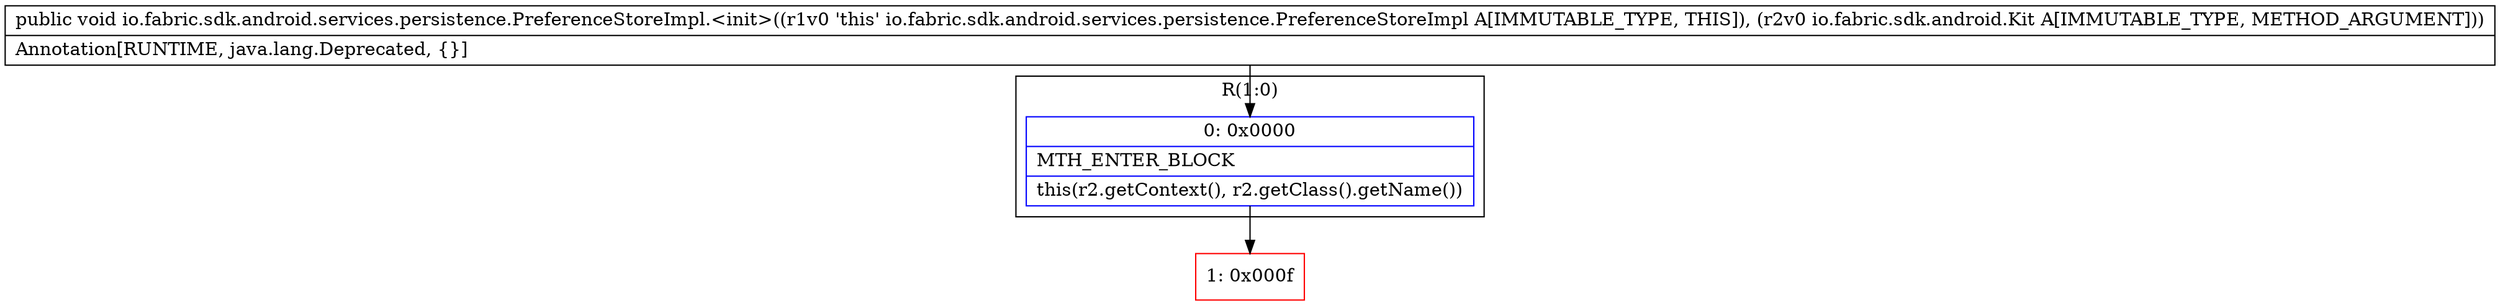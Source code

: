 digraph "CFG forio.fabric.sdk.android.services.persistence.PreferenceStoreImpl.\<init\>(Lio\/fabric\/sdk\/android\/Kit;)V" {
subgraph cluster_Region_1986342366 {
label = "R(1:0)";
node [shape=record,color=blue];
Node_0 [shape=record,label="{0\:\ 0x0000|MTH_ENTER_BLOCK\l|this(r2.getContext(), r2.getClass().getName())\l}"];
}
Node_1 [shape=record,color=red,label="{1\:\ 0x000f}"];
MethodNode[shape=record,label="{public void io.fabric.sdk.android.services.persistence.PreferenceStoreImpl.\<init\>((r1v0 'this' io.fabric.sdk.android.services.persistence.PreferenceStoreImpl A[IMMUTABLE_TYPE, THIS]), (r2v0 io.fabric.sdk.android.Kit A[IMMUTABLE_TYPE, METHOD_ARGUMENT]))  | Annotation[RUNTIME, java.lang.Deprecated, \{\}]\l}"];
MethodNode -> Node_0;
Node_0 -> Node_1;
}

